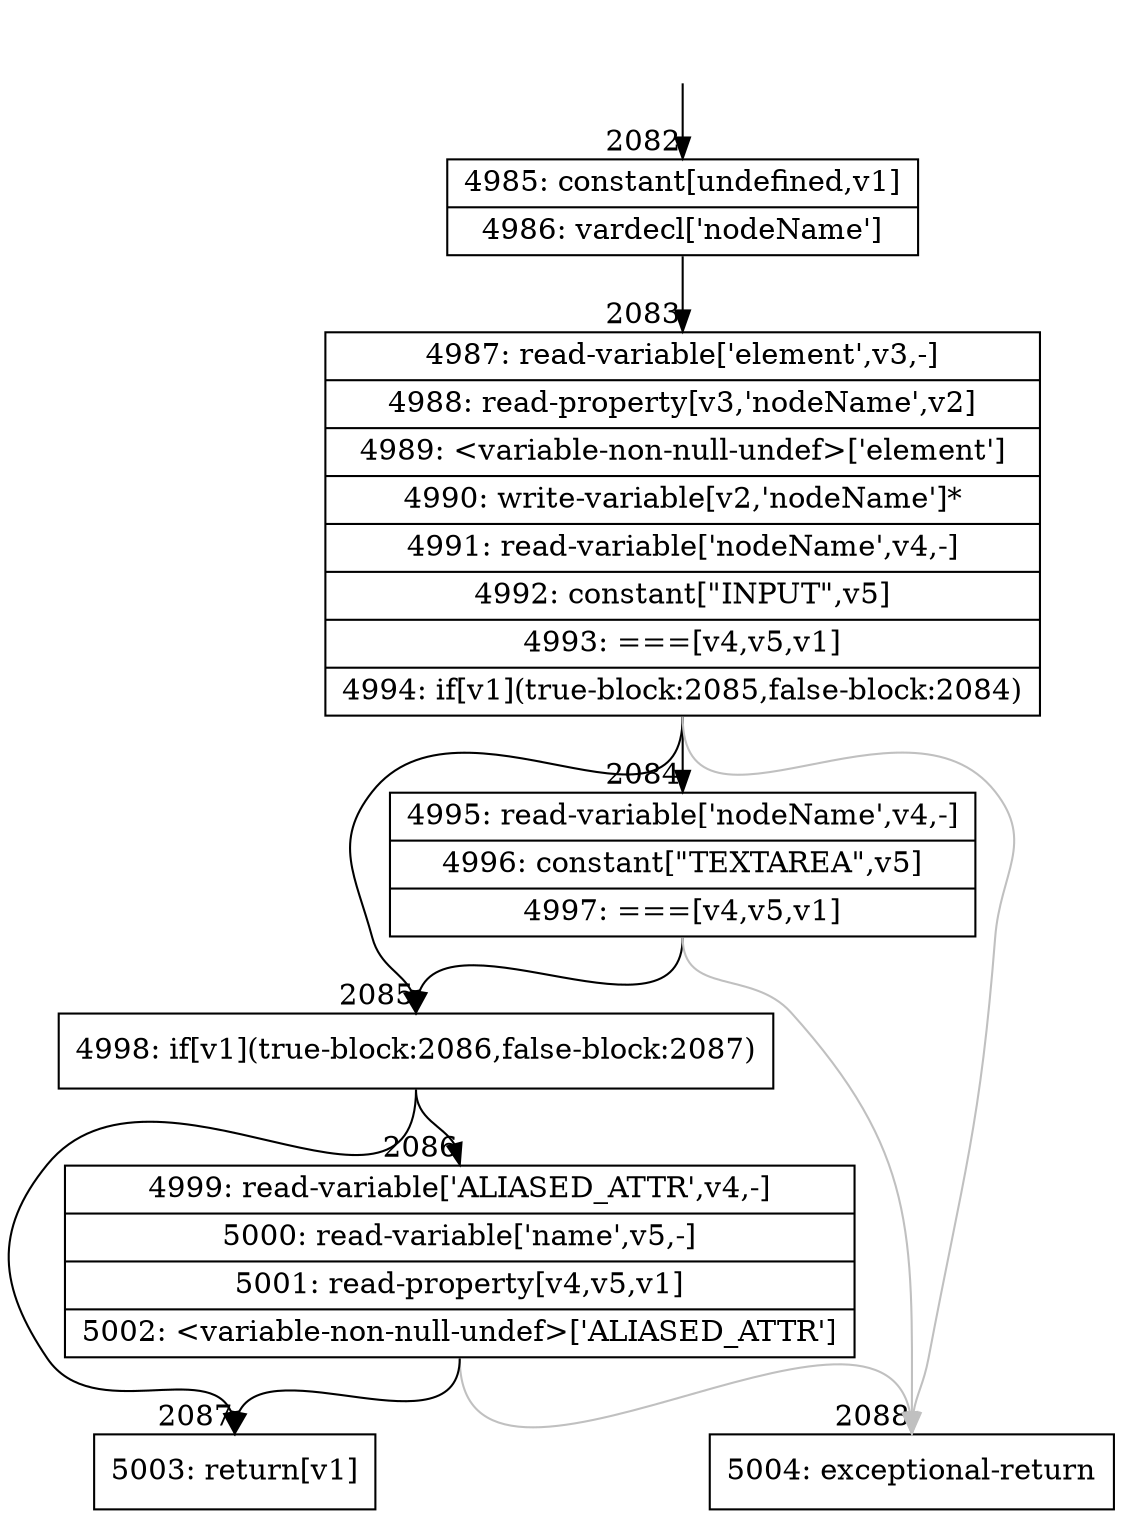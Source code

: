digraph {
rankdir="TD"
BB_entry158[shape=none,label=""];
BB_entry158 -> BB2082 [tailport=s, headport=n, headlabel="    2082"]
BB2082 [shape=record label="{4985: constant[undefined,v1]|4986: vardecl['nodeName']}" ] 
BB2082 -> BB2083 [tailport=s, headport=n, headlabel="      2083"]
BB2083 [shape=record label="{4987: read-variable['element',v3,-]|4988: read-property[v3,'nodeName',v2]|4989: \<variable-non-null-undef\>['element']|4990: write-variable[v2,'nodeName']*|4991: read-variable['nodeName',v4,-]|4992: constant[\"INPUT\",v5]|4993: ===[v4,v5,v1]|4994: if[v1](true-block:2085,false-block:2084)}" ] 
BB2083 -> BB2085 [tailport=s, headport=n, headlabel="      2085"]
BB2083 -> BB2084 [tailport=s, headport=n, headlabel="      2084"]
BB2083 -> BB2088 [tailport=s, headport=n, color=gray, headlabel="      2088"]
BB2084 [shape=record label="{4995: read-variable['nodeName',v4,-]|4996: constant[\"TEXTAREA\",v5]|4997: ===[v4,v5,v1]}" ] 
BB2084 -> BB2085 [tailport=s, headport=n]
BB2084 -> BB2088 [tailport=s, headport=n, color=gray]
BB2085 [shape=record label="{4998: if[v1](true-block:2086,false-block:2087)}" ] 
BB2085 -> BB2087 [tailport=s, headport=n, headlabel="      2087"]
BB2085 -> BB2086 [tailport=s, headport=n, headlabel="      2086"]
BB2086 [shape=record label="{4999: read-variable['ALIASED_ATTR',v4,-]|5000: read-variable['name',v5,-]|5001: read-property[v4,v5,v1]|5002: \<variable-non-null-undef\>['ALIASED_ATTR']}" ] 
BB2086 -> BB2087 [tailport=s, headport=n]
BB2086 -> BB2088 [tailport=s, headport=n, color=gray]
BB2087 [shape=record label="{5003: return[v1]}" ] 
BB2088 [shape=record label="{5004: exceptional-return}" ] 
//#$~ 3059
}
